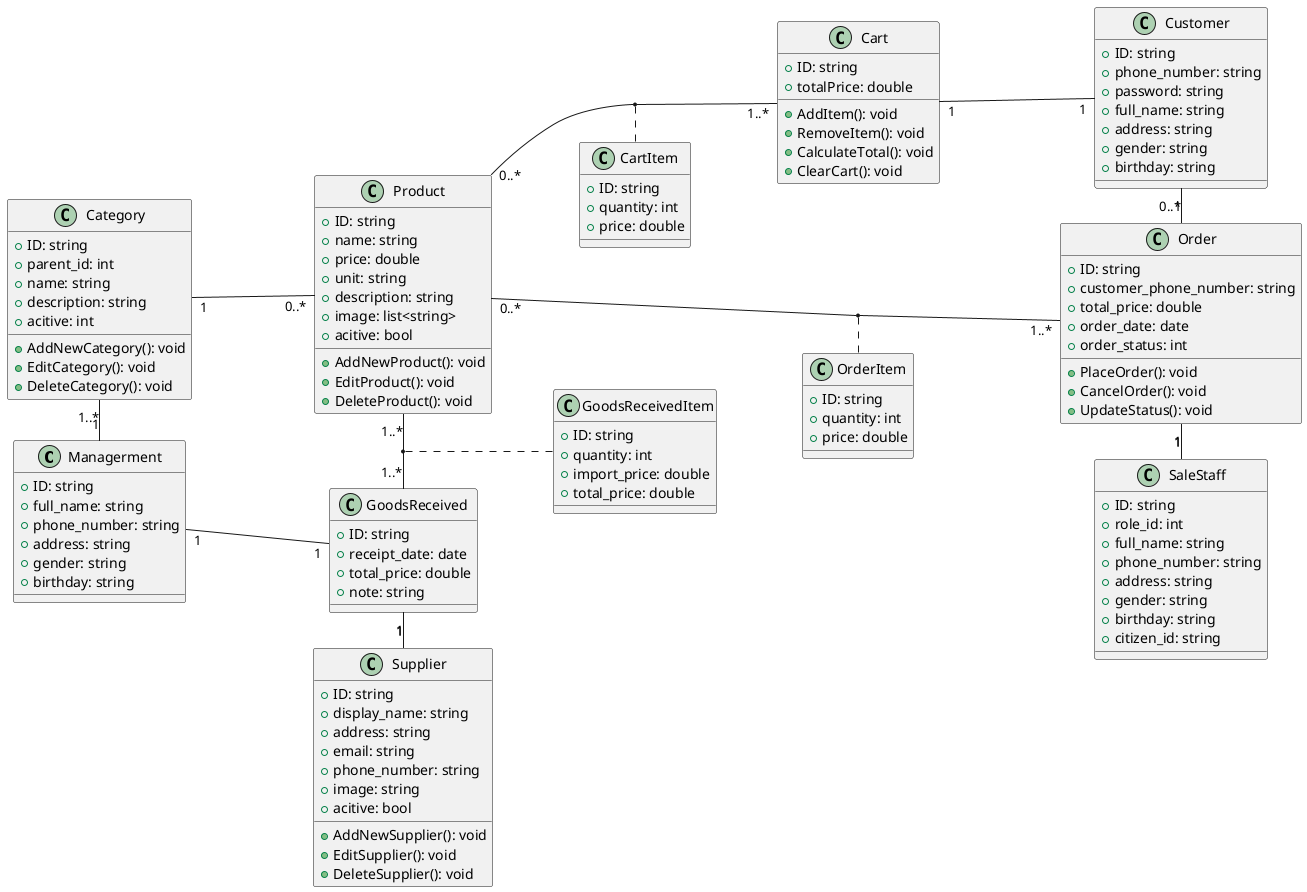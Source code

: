 @startuml ClassSN

left to right direction

' --------------- ACTOR ---------------

' class People {
'     + full_name: string
'     + phone_number: string
'     + address: string
'     + gender: string
'     + birthday: string
' }

class Managerment {
    + ID: string
    + full_name: string
    + phone_number: string
    + address: string
    + gender: string
    + birthday: string
    'Method

}

class SaleStaff {
    + ID: string
    + role_id: int
    + full_name: string
    + phone_number: string
    + address: string
    + gender: string
    + birthday: string
    + citizen_id: string
    
    'Method
}

class Customer {
    + ID: string
    + phone_number: string
    + password: string
    + full_name: string
    + address: string
    + gender: string
    + birthday: string
    'Method
}

' --------------- UC ---------------
class Product {
    + ID: string
    + name: string
    + price: double
    + unit: string
    + description: string
    + image: list<string>
    + acitive: bool
    'Method
    + AddNewProduct(): void
    + EditProduct(): void
    + DeleteProduct(): void
}

class Supplier {
    + ID: string
    + display_name: string
    + address: string
    + email: string
    + phone_number: string
    + image: string
    + acitive: bool
    'Method
    + AddNewSupplier(): void
    + EditSupplier(): void
    + DeleteSupplier(): void
}

'--- Export ---
class Cart {
    + ID: string
    + totalPrice: double
    'Method
    + AddItem(): void
    + RemoveItem(): void
    + CalculateTotal(): void
    + ClearCart(): void
}

class CartItem {
    + ID: string
    + quantity: int
    + price: double
}

class Order {
    + ID: string
    + customer_phone_number: string
    + total_price: double
    + order_date: date
    + order_status: int

    'Method
    + PlaceOrder(): void
    + CancelOrder(): void
    + UpdateStatus(): void
}

class OrderItem {
    + ID: string
    + quantity: int
    + price: double
    'Method
}

'--- Export ---

class GoodsReceived {
    + ID: string
    + receipt_date: date
    + total_price: double
    + note: string
    'Method
}

class GoodsReceivedItem {
    + ID: string
    + quantity: int
    + import_price: double
    + total_price: double
}

' class Gallary {
'     + ID: string
'     + image: string
'     + description: string
'     + acitive: bool
' }

class Category {
    + ID: string
    + parent_id: int
    + name: string
    + description: string
    + acitive: int
    'Method
    + AddNewCategory(): void
    + EditCategory(): void
    + DeleteCategory(): void
}

'-------------------------Connection-------------------------


Product "0..*" -up-- "1" Category
Product "0..*" -down- "1..*" Cart
(Cart, Product) . CartItem
Product "0..*" -down-- "1..*" Order
(Product, Order) .. OrderItem
Product "1..*" -left-- "1..*" GoodsReceived
(GoodsReceived, Product) . GoodsReceivedItem

GoodsReceived "1" -right-- "1" Supplier
GoodsReceived "1" -up-- "1" Managerment

Cart "1" -down-- "1" Customer

Order "0..*" -left-- "1" Customer
Order "1" -right-- "1" SaleStaff

Category "1..*" -right-- "1" Managerment


@enduml
